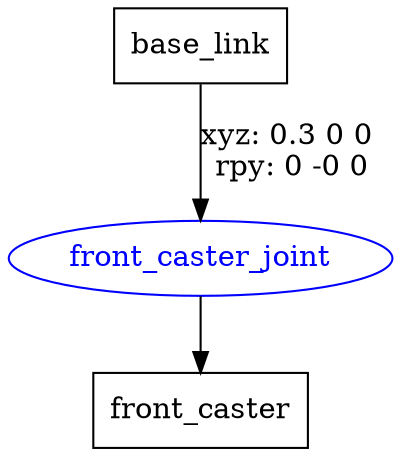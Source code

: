 digraph G {
node [shape=box];
"base_link" [label="base_link"];
"front_caster" [label="front_caster"];
node [shape=ellipse, color=blue, fontcolor=blue];
"base_link" -> "front_caster_joint" [label="xyz: 0.3 0 0 \nrpy: 0 -0 0"]
"front_caster_joint" -> "front_caster"
}
